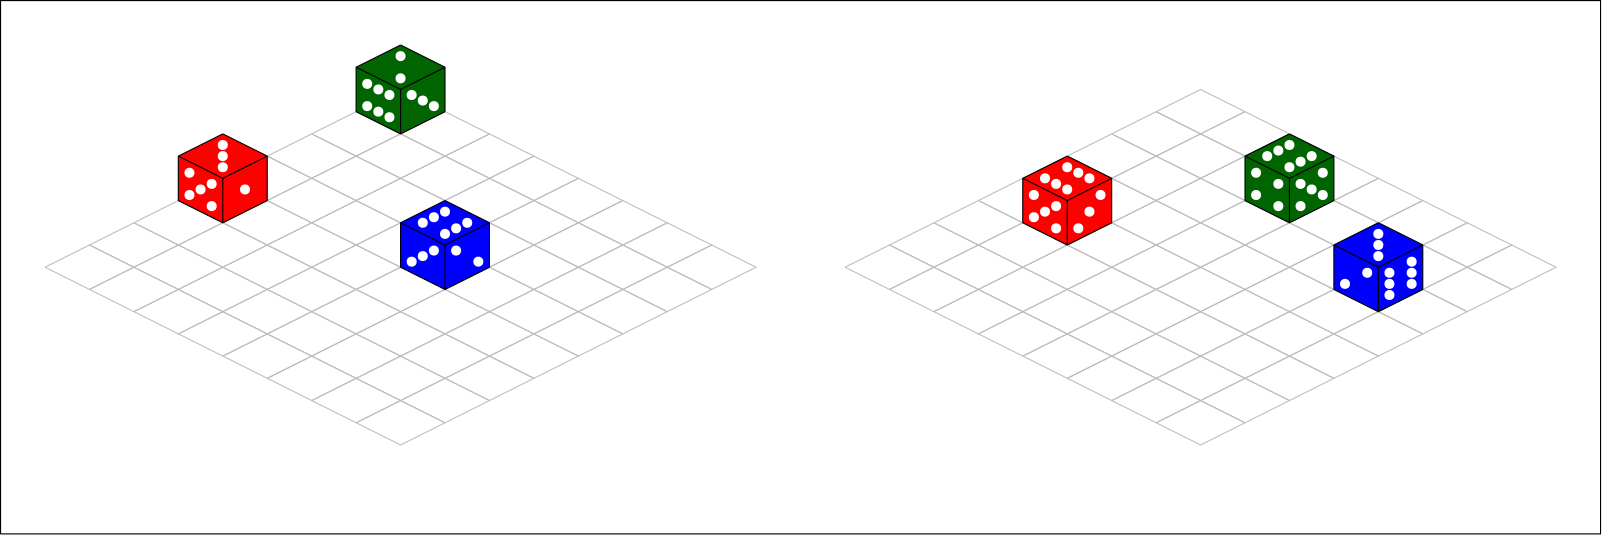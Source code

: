 <?xml version="1.0"?>
<!DOCTYPE ipe SYSTEM "ipe.dtd">
<ipe version="70005" creator="Ipe 7.1.5">
<info created="D:20140607204903" modified="D:20150103175643"/>
<ipestyle name="basic">
<symbol name="arrow/arc(spx)">
<path stroke="sym-stroke" fill="sym-stroke" pen="sym-pen">
0 0 m
-1 0.333 l
-1 -0.333 l
h
</path>
</symbol>
<symbol name="arrow/farc(spx)">
<path stroke="sym-stroke" fill="white" pen="sym-pen">
0 0 m
-1 0.333 l
-1 -0.333 l
h
</path>
</symbol>
<symbol name="mark/circle(sx)" transformations="translations">
<path fill="sym-stroke">
0.6 0 0 0.6 0 0 e
0.4 0 0 0.4 0 0 e
</path>
</symbol>
<symbol name="mark/disk(sx)" transformations="translations">
<path fill="sym-stroke">
0.6 0 0 0.6 0 0 e
</path>
</symbol>
<symbol name="mark/fdisk(sfx)" transformations="translations">
<group>
<path fill="sym-fill">
0.5 0 0 0.5 0 0 e
</path>
<path fill="sym-stroke" fillrule="eofill">
0.6 0 0 0.6 0 0 e
0.4 0 0 0.4 0 0 e
</path>
</group>
</symbol>
<symbol name="mark/box(sx)" transformations="translations">
<path fill="sym-stroke" fillrule="eofill">
-0.6 -0.6 m
0.6 -0.6 l
0.6 0.6 l
-0.6 0.6 l
h
-0.4 -0.4 m
0.4 -0.4 l
0.4 0.4 l
-0.4 0.4 l
h
</path>
</symbol>
<symbol name="mark/square(sx)" transformations="translations">
<path fill="sym-stroke">
-0.6 -0.6 m
0.6 -0.6 l
0.6 0.6 l
-0.6 0.6 l
h
</path>
</symbol>
<symbol name="mark/fsquare(sfx)" transformations="translations">
<group>
<path fill="sym-fill">
-0.5 -0.5 m
0.5 -0.5 l
0.5 0.5 l
-0.5 0.5 l
h
</path>
<path fill="sym-stroke" fillrule="eofill">
-0.6 -0.6 m
0.6 -0.6 l
0.6 0.6 l
-0.6 0.6 l
h
-0.4 -0.4 m
0.4 -0.4 l
0.4 0.4 l
-0.4 0.4 l
h
</path>
</group>
</symbol>
<symbol name="mark/cross(sx)" transformations="translations">
<group>
<path fill="sym-stroke">
-0.43 -0.57 m
0.57 0.43 l
0.43 0.57 l
-0.57 -0.43 l
h
</path>
<path fill="sym-stroke">
-0.43 0.57 m
0.57 -0.43 l
0.43 -0.57 l
-0.57 0.43 l
h
</path>
</group>
</symbol>
<symbol name="arrow/fnormal(spx)">
<path stroke="sym-stroke" fill="white" pen="sym-pen">
0 0 m
-1 0.333 l
-1 -0.333 l
h
</path>
</symbol>
<symbol name="arrow/pointed(spx)">
<path stroke="sym-stroke" fill="sym-stroke" pen="sym-pen">
0 0 m
-1 0.333 l
-0.8 0 l
-1 -0.333 l
h
</path>
</symbol>
<symbol name="arrow/fpointed(spx)">
<path stroke="sym-stroke" fill="white" pen="sym-pen">
0 0 m
-1 0.333 l
-0.8 0 l
-1 -0.333 l
h
</path>
</symbol>
<symbol name="arrow/linear(spx)">
<path stroke="sym-stroke" pen="sym-pen">
-1 0.333 m
0 0 l
-1 -0.333 l
</path>
</symbol>
<symbol name="arrow/fdouble(spx)">
<path stroke="sym-stroke" fill="white" pen="sym-pen">
0 0 m
-1 0.333 l
-1 -0.333 l
h
-1 0 m
-2 0.333 l
-2 -0.333 l
h
</path>
</symbol>
<symbol name="arrow/double(spx)">
<path stroke="sym-stroke" fill="sym-stroke" pen="sym-pen">
0 0 m
-1 0.333 l
-1 -0.333 l
h
-1 0 m
-2 0.333 l
-2 -0.333 l
h
</path>
</symbol>
<pen name="heavier" value="0.8"/>
<pen name="fat" value="1.2"/>
<pen name="ultrafat" value="2"/>
<symbolsize name="large" value="5"/>
<symbolsize name="small" value="2"/>
<symbolsize name="tiny" value="1.1"/>
<arrowsize name="large" value="10"/>
<arrowsize name="small" value="5"/>
<arrowsize name="tiny" value="3"/>
<color name="red" value="1 0 0"/>
<color name="green" value="0 1 0"/>
<color name="blue" value="0 0 1"/>
<color name="yellow" value="1 1 0"/>
<color name="orange" value="1 0.647 0"/>
<color name="gold" value="1 0.843 0"/>
<color name="purple" value="0.627 0.125 0.941"/>
<color name="gray" value="0.745"/>
<color name="brown" value="0.647 0.165 0.165"/>
<color name="navy" value="0 0 0.502"/>
<color name="pink" value="1 0.753 0.796"/>
<color name="seagreen" value="0.18 0.545 0.341"/>
<color name="turquoise" value="0.251 0.878 0.816"/>
<color name="violet" value="0.933 0.51 0.933"/>
<color name="darkblue" value="0 0 0.545"/>
<color name="darkcyan" value="0 0.545 0.545"/>
<color name="darkgray" value="0.663"/>
<color name="darkgreen" value="0 0.392 0"/>
<color name="darkmagenta" value="0.545 0 0.545"/>
<color name="darkorange" value="1 0.549 0"/>
<color name="darkred" value="0.545 0 0"/>
<color name="lightblue" value="0.678 0.847 0.902"/>
<color name="lightcyan" value="0.878 1 1"/>
<color name="lightgray" value="0.827"/>
<color name="lightgreen" value="0.565 0.933 0.565"/>
<color name="lightyellow" value="1 1 0.878"/>
<dashstyle name="dashed" value="[4] 0"/>
<dashstyle name="dotted" value="[1 3] 0"/>
<dashstyle name="dash dotted" value="[4 2 1 2] 0"/>
<dashstyle name="dash dot dotted" value="[4 2 1 2 1 2] 0"/>
<textsize name="large" value="\large"/>
<textsize name="Large" value="\Large"/>
<textsize name="LARGE" value="\LARGE"/>
<textsize name="huge" value="\huge"/>
<textsize name="Huge" value="\Huge"/>
<textsize name="small" value="\small"/>
<textsize name="footnote" value="\footnotesize"/>
<textsize name="tiny" value="\tiny"/>
<textstyle name="center" begin="\begin{center}" end="\end{center}"/>
<textstyle name="itemize" begin="\begin{itemize}" end="\end{itemize}"/>
<textstyle name="item" begin="\begin{itemize}\item{}" end="\end{itemize}"/>
<gridsize name="4 pts" value="4"/>
<gridsize name="8 pts (~3 mm)" value="8"/>
<gridsize name="16 pts (~6 mm)" value="16"/>
<gridsize name="32 pts (~12 mm)" value="32"/>
<gridsize name="10 pts (~3.5 mm)" value="10"/>
<gridsize name="20 pts (~7 mm)" value="20"/>
<gridsize name="14 pts (~5 mm)" value="14"/>
<gridsize name="28 pts (~10 mm)" value="28"/>
<gridsize name="56 pts (~20 mm)" value="56"/>
<anglesize name="90 deg" value="90"/>
<anglesize name="60 deg" value="60"/>
<anglesize name="45 deg" value="45"/>
<anglesize name="30 deg" value="30"/>
<anglesize name="22.5 deg" value="22.5"/>
<tiling name="falling" angle="-60" step="4" width="1"/>
<tiling name="rising" angle="30" step="4" width="1"/>
</ipestyle>
<page>
<layer name="alpha"/>
<layer name="beta"/>
<view layers="alpha beta" active="alpha"/>
<group layer="beta" matrix="0.5 0 0 0.5 0 112">
<path stroke="gray">
256 176 m
288 160 l
320 176 l
288 192 l
256 176 l
</path>
<path matrix="1 0 0 1 32 16" stroke="gray">
256 176 m
288 160 l
320 176 l
288 192 l
256 176 l
</path>
<path matrix="1 0 0 1 64 32" stroke="gray">
256 176 m
288 160 l
320 176 l
288 192 l
256 176 l
</path>
<path matrix="1 0 0 1 96 48" stroke="gray">
256 176 m
288 160 l
320 176 l
288 192 l
256 176 l
</path>
<path matrix="1 0 0 1 128 64" stroke="gray">
256 176 m
288 160 l
320 176 l
288 192 l
256 176 l
</path>
<path matrix="1 0 0 1 160 80" stroke="gray">
256 176 m
288 160 l
320 176 l
288 192 l
256 176 l
</path>
<path matrix="1 0 0 1 192 96" stroke="gray">
256 176 m
288 160 l
320 176 l
288 192 l
256 176 l
</path>
<path matrix="1 0 0 1 224 112" stroke="gray">
256 176 m
288 160 l
320 176 l
288 192 l
256 176 l
</path>
<path matrix="1 0 0 1 -32 16" stroke="gray">
256 176 m
288 160 l
320 176 l
288 192 l
256 176 l
</path>
<path matrix="1 0 0 1 0 32" stroke="gray">
256 176 m
288 160 l
320 176 l
288 192 l
256 176 l
</path>
<path matrix="1 0 0 1 32 48" stroke="gray">
256 176 m
288 160 l
320 176 l
288 192 l
256 176 l
</path>
<path matrix="1 0 0 1 64 64" stroke="gray">
256 176 m
288 160 l
320 176 l
288 192 l
256 176 l
</path>
<path matrix="1 0 0 1 96 80" stroke="gray">
256 176 m
288 160 l
320 176 l
288 192 l
256 176 l
</path>
<path matrix="1 0 0 1 128 96" stroke="gray">
256 176 m
288 160 l
320 176 l
288 192 l
256 176 l
</path>
<path matrix="1 0 0 1 160 112" stroke="gray">
256 176 m
288 160 l
320 176 l
288 192 l
256 176 l
</path>
<path matrix="1 0 0 1 192 128" stroke="gray">
256 176 m
288 160 l
320 176 l
288 192 l
256 176 l
</path>
<path matrix="1 0 0 1 -64 32" stroke="gray">
256 176 m
288 160 l
320 176 l
288 192 l
256 176 l
</path>
<path matrix="1 0 0 1 -32 48" stroke="gray">
256 176 m
288 160 l
320 176 l
288 192 l
256 176 l
</path>
<path matrix="1 0 0 1 0 64" stroke="gray">
256 176 m
288 160 l
320 176 l
288 192 l
256 176 l
</path>
<path matrix="1 0 0 1 32 80" stroke="gray">
256 176 m
288 160 l
320 176 l
288 192 l
256 176 l
</path>
<path matrix="1 0 0 1 64 96" stroke="gray">
256 176 m
288 160 l
320 176 l
288 192 l
256 176 l
</path>
<path matrix="1 0 0 1 96 112" stroke="gray">
256 176 m
288 160 l
320 176 l
288 192 l
256 176 l
</path>
<path matrix="1 0 0 1 128 128" stroke="gray">
256 176 m
288 160 l
320 176 l
288 192 l
256 176 l
</path>
<path matrix="1 0 0 1 160 144" stroke="gray">
256 176 m
288 160 l
320 176 l
288 192 l
256 176 l
</path>
<path matrix="1 0 0 1 -96 48" stroke="gray">
256 176 m
288 160 l
320 176 l
288 192 l
256 176 l
</path>
<path matrix="1 0 0 1 -64 64" stroke="gray">
256 176 m
288 160 l
320 176 l
288 192 l
256 176 l
</path>
<path matrix="1 0 0 1 -32 80" stroke="gray">
256 176 m
288 160 l
320 176 l
288 192 l
256 176 l
</path>
<path matrix="1 0 0 1 0 96" stroke="gray">
256 176 m
288 160 l
320 176 l
288 192 l
256 176 l
</path>
<path matrix="1 0 0 1 32 112" stroke="gray">
256 176 m
288 160 l
320 176 l
288 192 l
256 176 l
</path>
<path matrix="1 0 0 1 64 128" stroke="gray">
256 176 m
288 160 l
320 176 l
288 192 l
256 176 l
</path>
<path matrix="1 0 0 1 96 144" stroke="gray">
256 176 m
288 160 l
320 176 l
288 192 l
256 176 l
</path>
<path matrix="1 0 0 1 128 160" stroke="gray">
256 176 m
288 160 l
320 176 l
288 192 l
256 176 l
</path>
<path matrix="1 0 0 1 -128 64" stroke="gray">
256 176 m
288 160 l
320 176 l
288 192 l
256 176 l
</path>
<path matrix="1 0 0 1 -96 80" stroke="gray">
256 176 m
288 160 l
320 176 l
288 192 l
256 176 l
</path>
<path matrix="1 0 0 1 -64 96" stroke="gray">
256 176 m
288 160 l
320 176 l
288 192 l
256 176 l
</path>
<path matrix="1 0 0 1 -32 112" stroke="gray">
256 176 m
288 160 l
320 176 l
288 192 l
256 176 l
</path>
<path matrix="1 0 0 1 0 128" stroke="gray">
256 176 m
288 160 l
320 176 l
288 192 l
256 176 l
</path>
<path matrix="1 0 0 1 32 144" stroke="gray">
256 176 m
288 160 l
320 176 l
288 192 l
256 176 l
</path>
<path matrix="1 0 0 1 64 160" stroke="gray">
256 176 m
288 160 l
320 176 l
288 192 l
256 176 l
</path>
<path matrix="1 0 0 1 96 176" stroke="gray">
256 176 m
288 160 l
320 176 l
288 192 l
256 176 l
</path>
<path matrix="1 0 0 1 -160 80" stroke="gray">
256 176 m
288 160 l
320 176 l
288 192 l
256 176 l
</path>
<path matrix="1 0 0 1 -128 96" stroke="gray">
256 176 m
288 160 l
320 176 l
288 192 l
256 176 l
</path>
<path matrix="1 0 0 1 -96 112" stroke="gray">
256 176 m
288 160 l
320 176 l
288 192 l
256 176 l
</path>
<path matrix="1 0 0 1 -64 128" stroke="gray">
256 176 m
288 160 l
320 176 l
288 192 l
256 176 l
</path>
<path matrix="1 0 0 1 -32 144" stroke="gray">
256 176 m
288 160 l
320 176 l
288 192 l
256 176 l
</path>
<path matrix="1 0 0 1 0 160" stroke="gray">
256 176 m
288 160 l
320 176 l
288 192 l
256 176 l
</path>
<path matrix="1 0 0 1 32 176" stroke="gray">
256 176 m
288 160 l
320 176 l
288 192 l
256 176 l
</path>
<path matrix="1 0 0 1 64 192" stroke="gray">
256 176 m
288 160 l
320 176 l
288 192 l
256 176 l
</path>
<path matrix="1 0 0 1 -192 96" stroke="gray">
256 176 m
288 160 l
320 176 l
288 192 l
256 176 l
</path>
<path matrix="1 0 0 1 -160 112" stroke="gray">
256 176 m
288 160 l
320 176 l
288 192 l
256 176 l
</path>
<path matrix="1 0 0 1 -128 128" stroke="gray">
256 176 m
288 160 l
320 176 l
288 192 l
256 176 l
</path>
<path matrix="1 0 0 1 -96 144" stroke="gray">
256 176 m
288 160 l
320 176 l
288 192 l
256 176 l
</path>
<path matrix="1 0 0 1 -64 160" stroke="gray">
256 176 m
288 160 l
320 176 l
288 192 l
256 176 l
</path>
<path matrix="1 0 0 1 -32 176" stroke="gray">
256 176 m
288 160 l
320 176 l
288 192 l
256 176 l
</path>
<path matrix="1 0 0 1 0 192" stroke="gray">
256 176 m
288 160 l
320 176 l
288 192 l
256 176 l
</path>
<path matrix="1 0 0 1 32 208" stroke="gray">
256 176 m
288 160 l
320 176 l
288 192 l
256 176 l
</path>
<path matrix="1 0 0 1 -224 112" stroke="gray">
256 176 m
288 160 l
320 176 l
288 192 l
256 176 l
</path>
<path matrix="1 0 0 1 -192 128" stroke="gray">
256 176 m
288 160 l
320 176 l
288 192 l
256 176 l
</path>
<path matrix="1 0 0 1 -160 144" stroke="gray">
256 176 m
288 160 l
320 176 l
288 192 l
256 176 l
</path>
<path matrix="1 0 0 1 -128 160" stroke="gray">
256 176 m
288 160 l
320 176 l
288 192 l
256 176 l
</path>
<path matrix="1 0 0 1 -96 176" stroke="gray">
256 176 m
288 160 l
320 176 l
288 192 l
256 176 l
</path>
<path matrix="1 0 0 1 -64 192" stroke="gray">
256 176 m
288 160 l
320 176 l
288 192 l
256 176 l
</path>
<path matrix="1 0 0 1 -32 208" stroke="gray">
256 176 m
288 160 l
320 176 l
288 192 l
256 176 l
</path>
<path matrix="1 0 0 1 0 224" stroke="gray">
256 176 m
288 160 l
320 176 l
288 192 l
256 176 l
</path>
</group>
<group layer="alpha" matrix="0.5 0 0 0.5 4 68">
<path matrix="1 0 0 1 -136 88" stroke="black" fill="red">
288 384 m
256 368 l
256 336 l
288 320 l
320 336 l
320 368 l
288 384 l
288 384 l
</path>
<path matrix="1 0 0 1 -136 88" stroke="black" fill="red">
256 368 m
288 352 l
320 368 l
320 368 l
</path>
<path matrix="1 0 0 1 -136 88" stroke="black" fill="red">
288 352 m
288 320 l
288 320 l
</path>
</group>
<use matrix="0.5 0 0 0.5 48 64" name="mark/disk(sx)" pos="64 464" size="normal" stroke="white"/>
<use matrix="0.5 0 0 0.5 48 64" name="mark/disk(sx)" pos="64 472" size="normal" stroke="white"/>
<use matrix="0.5 0 0 0.5 48 64" name="mark/disk(sx)" pos="64 456" size="normal" stroke="white"/>
<use matrix="0.5 0 0 0.5 48 64" name="mark/disk(sx)" pos="48 440" size="normal" stroke="white"/>
<use matrix="0.5 0 0 0.5 48 64" name="mark/disk(sx)" pos="40 452" size="normal" stroke="white"/>
<use matrix="0.5 0 0 0.5 48 64" name="mark/disk(sx)" pos="40 436" size="normal" stroke="white"/>
<use matrix="0.5 0 0 0.5 48 64" name="mark/disk(sx)" pos="56 428" size="normal" stroke="white"/>
<use matrix="0.5 0 0 0.5 48 64" name="mark/disk(sx)" pos="56 444" size="normal" stroke="white"/>
<use matrix="0.5 0 0 0.5 48 64" name="mark/disk(sx)" pos="80 440" size="normal" stroke="white"/>
<group matrix="0.5 0 0 0.5 68 100">
<path matrix="1 0 0 1 -136 88" stroke="black" fill="darkgreen">
288 384 m
256 368 l
256 336 l
288 320 l
320 336 l
320 368 l
288 384 l
288 384 l
</path>
<path matrix="1 0 0 1 -136 88" stroke="black" fill="darkgreen">
256 368 m
288 352 l
320 368 l
320 368 l
</path>
<path matrix="1 0 0 1 -136 88" stroke="black" fill="darkgreen">
288 352 m
288 320 l
288 320 l
</path>
</group>
<use matrix="0.5 0 0 0.5 112 96" name="mark/disk(sx)" pos="64 472" size="normal" stroke="white"/>
<use matrix="0.5 0 0 0.5 112 96" name="mark/disk(sx)" pos="64 456" size="normal" stroke="white"/>
<use matrix="0.5 0 0 0.5 112 96" name="mark/disk(sx)" pos="48 448" size="normal" stroke="white"/>
<use matrix="0.5 0 0 0.5 112 96" name="mark/disk(sx)" pos="40 452" size="normal" stroke="white"/>
<use matrix="0.5 0 0 0.5 112 96" name="mark/disk(sx)" pos="40 436" size="normal" stroke="white"/>
<use matrix="0.5 0 0 0.5 112 96" name="mark/disk(sx)" pos="48 432" size="normal" stroke="white"/>
<use matrix="0.5 0 0 0.5 112 96" name="mark/disk(sx)" pos="56 428" size="normal" stroke="white"/>
<use matrix="0.5 0 0 0.5 112 96" name="mark/disk(sx)" pos="56 444" size="normal" stroke="white"/>
<use matrix="0.5 0 0 0.5 112 96" name="mark/disk(sx)" pos="72 444" size="normal" stroke="white"/>
<use matrix="0.5 0 0 0.5 112 96" name="mark/disk(sx)" pos="88 436" size="normal" stroke="white"/>
<use matrix="0.5 0 0 0.5 112 96" name="mark/disk(sx)" pos="80 440" size="normal" stroke="white"/>
<group matrix="0.5 0 0 0.5 84 44">
<path matrix="1 0 0 1 -136 88" stroke="black" fill="blue">
288 384 m
256 368 l
256 336 l
288 320 l
320 336 l
320 368 l
288 384 l
288 384 l
</path>
<path matrix="1 0 0 1 -136 88" stroke="black" fill="blue">
256 368 m
288 352 l
320 368 l
320 368 l
</path>
<path matrix="1 0 0 1 -136 88" stroke="black" fill="blue">
288 352 m
288 320 l
288 320 l
</path>
</group>
<use matrix="0.5 0 0 0.5 128 40" name="mark/disk(sx)" pos="56 468" size="normal" stroke="white"/>
<use matrix="0.5 0 0 0.5 128 40" name="mark/disk(sx)" pos="64 472" size="normal" stroke="white"/>
<use matrix="0.5 0 0 0.5 128 40" name="mark/disk(sx)" pos="80 464" size="normal" stroke="white"/>
<use matrix="0.5 0 0 0.5 128 40" name="mark/disk(sx)" pos="72 460" size="normal" stroke="white"/>
<use matrix="0.5 0 0 0.5 128 40" name="mark/disk(sx)" pos="64 456" size="normal" stroke="white"/>
<use matrix="0.5 0 0 0.5 128 40" name="mark/disk(sx)" pos="48 464" size="normal" stroke="white"/>
<use matrix="0.5 0 0 0.5 128 40" name="mark/disk(sx)" pos="48 440" size="normal" stroke="white"/>
<use matrix="0.5 0 0 0.5 128 40" name="mark/disk(sx)" pos="40 436" size="normal" stroke="white"/>
<use matrix="0.5 0 0 0.5 128 40" name="mark/disk(sx)" pos="56 444" size="normal" stroke="white"/>
<use matrix="0.5 0 0 0.5 128 40" name="mark/disk(sx)" pos="72 444" size="normal" stroke="white"/>
<use matrix="0.5 0 0 0.5 128 40" name="mark/disk(sx)" pos="88 436" size="normal" stroke="white"/>
<group layer="beta" matrix="0.5 0 0 0.5 288 112">
<path stroke="gray">
256 176 m
288 160 l
320 176 l
288 192 l
256 176 l
</path>
<path matrix="1 0 0 1 32 16" stroke="gray">
256 176 m
288 160 l
320 176 l
288 192 l
256 176 l
</path>
<path matrix="1 0 0 1 64 32" stroke="gray">
256 176 m
288 160 l
320 176 l
288 192 l
256 176 l
</path>
<path matrix="1 0 0 1 96 48" stroke="gray">
256 176 m
288 160 l
320 176 l
288 192 l
256 176 l
</path>
<path matrix="1 0 0 1 128 64" stroke="gray">
256 176 m
288 160 l
320 176 l
288 192 l
256 176 l
</path>
<path matrix="1 0 0 1 160 80" stroke="gray">
256 176 m
288 160 l
320 176 l
288 192 l
256 176 l
</path>
<path matrix="1 0 0 1 192 96" stroke="gray">
256 176 m
288 160 l
320 176 l
288 192 l
256 176 l
</path>
<path matrix="1 0 0 1 224 112" stroke="gray">
256 176 m
288 160 l
320 176 l
288 192 l
256 176 l
</path>
<path matrix="1 0 0 1 -32 16" stroke="gray">
256 176 m
288 160 l
320 176 l
288 192 l
256 176 l
</path>
<path matrix="1 0 0 1 0 32" stroke="gray">
256 176 m
288 160 l
320 176 l
288 192 l
256 176 l
</path>
<path matrix="1 0 0 1 32 48" stroke="gray">
256 176 m
288 160 l
320 176 l
288 192 l
256 176 l
</path>
<path matrix="1 0 0 1 64 64" stroke="gray">
256 176 m
288 160 l
320 176 l
288 192 l
256 176 l
</path>
<path matrix="1 0 0 1 96 80" stroke="gray">
256 176 m
288 160 l
320 176 l
288 192 l
256 176 l
</path>
<path matrix="1 0 0 1 128 96" stroke="gray">
256 176 m
288 160 l
320 176 l
288 192 l
256 176 l
</path>
<path matrix="1 0 0 1 160 112" stroke="gray">
256 176 m
288 160 l
320 176 l
288 192 l
256 176 l
</path>
<path matrix="1 0 0 1 192 128" stroke="gray">
256 176 m
288 160 l
320 176 l
288 192 l
256 176 l
</path>
<path matrix="1 0 0 1 -64 32" stroke="gray">
256 176 m
288 160 l
320 176 l
288 192 l
256 176 l
</path>
<path matrix="1 0 0 1 -32 48" stroke="gray">
256 176 m
288 160 l
320 176 l
288 192 l
256 176 l
</path>
<path matrix="1 0 0 1 0 64" stroke="gray">
256 176 m
288 160 l
320 176 l
288 192 l
256 176 l
</path>
<path matrix="1 0 0 1 32 80" stroke="gray">
256 176 m
288 160 l
320 176 l
288 192 l
256 176 l
</path>
<path matrix="1 0 0 1 64 96" stroke="gray">
256 176 m
288 160 l
320 176 l
288 192 l
256 176 l
</path>
<path matrix="1 0 0 1 96 112" stroke="gray">
256 176 m
288 160 l
320 176 l
288 192 l
256 176 l
</path>
<path matrix="1 0 0 1 128 128" stroke="gray">
256 176 m
288 160 l
320 176 l
288 192 l
256 176 l
</path>
<path matrix="1 0 0 1 160 144" stroke="gray">
256 176 m
288 160 l
320 176 l
288 192 l
256 176 l
</path>
<path matrix="1 0 0 1 -96 48" stroke="gray">
256 176 m
288 160 l
320 176 l
288 192 l
256 176 l
</path>
<path matrix="1 0 0 1 -64 64" stroke="gray">
256 176 m
288 160 l
320 176 l
288 192 l
256 176 l
</path>
<path matrix="1 0 0 1 -32 80" stroke="gray">
256 176 m
288 160 l
320 176 l
288 192 l
256 176 l
</path>
<path matrix="1 0 0 1 0 96" stroke="gray">
256 176 m
288 160 l
320 176 l
288 192 l
256 176 l
</path>
<path matrix="1 0 0 1 32 112" stroke="gray">
256 176 m
288 160 l
320 176 l
288 192 l
256 176 l
</path>
<path matrix="1 0 0 1 64 128" stroke="gray">
256 176 m
288 160 l
320 176 l
288 192 l
256 176 l
</path>
<path matrix="1 0 0 1 96 144" stroke="gray">
256 176 m
288 160 l
320 176 l
288 192 l
256 176 l
</path>
<path matrix="1 0 0 1 128 160" stroke="gray">
256 176 m
288 160 l
320 176 l
288 192 l
256 176 l
</path>
<path matrix="1 0 0 1 -128 64" stroke="gray">
256 176 m
288 160 l
320 176 l
288 192 l
256 176 l
</path>
<path matrix="1 0 0 1 -96 80" stroke="gray">
256 176 m
288 160 l
320 176 l
288 192 l
256 176 l
</path>
<path matrix="1 0 0 1 -64 96" stroke="gray">
256 176 m
288 160 l
320 176 l
288 192 l
256 176 l
</path>
<path matrix="1 0 0 1 -32 112" stroke="gray">
256 176 m
288 160 l
320 176 l
288 192 l
256 176 l
</path>
<path matrix="1 0 0 1 0 128" stroke="gray">
256 176 m
288 160 l
320 176 l
288 192 l
256 176 l
</path>
<path matrix="1 0 0 1 32 144" stroke="gray">
256 176 m
288 160 l
320 176 l
288 192 l
256 176 l
</path>
<path matrix="1 0 0 1 64 160" stroke="gray">
256 176 m
288 160 l
320 176 l
288 192 l
256 176 l
</path>
<path matrix="1 0 0 1 96 176" stroke="gray">
256 176 m
288 160 l
320 176 l
288 192 l
256 176 l
</path>
<path matrix="1 0 0 1 -160 80" stroke="gray">
256 176 m
288 160 l
320 176 l
288 192 l
256 176 l
</path>
<path matrix="1 0 0 1 -128 96" stroke="gray">
256 176 m
288 160 l
320 176 l
288 192 l
256 176 l
</path>
<path matrix="1 0 0 1 -96 112" stroke="gray">
256 176 m
288 160 l
320 176 l
288 192 l
256 176 l
</path>
<path matrix="1 0 0 1 -64 128" stroke="gray">
256 176 m
288 160 l
320 176 l
288 192 l
256 176 l
</path>
<path matrix="1 0 0 1 -32 144" stroke="gray">
256 176 m
288 160 l
320 176 l
288 192 l
256 176 l
</path>
<path matrix="1 0 0 1 0 160" stroke="gray">
256 176 m
288 160 l
320 176 l
288 192 l
256 176 l
</path>
<path matrix="1 0 0 1 32 176" stroke="gray">
256 176 m
288 160 l
320 176 l
288 192 l
256 176 l
</path>
<path matrix="1 0 0 1 64 192" stroke="gray">
256 176 m
288 160 l
320 176 l
288 192 l
256 176 l
</path>
<path matrix="1 0 0 1 -192 96" stroke="gray">
256 176 m
288 160 l
320 176 l
288 192 l
256 176 l
</path>
<path matrix="1 0 0 1 -160 112" stroke="gray">
256 176 m
288 160 l
320 176 l
288 192 l
256 176 l
</path>
<path matrix="1 0 0 1 -128 128" stroke="gray">
256 176 m
288 160 l
320 176 l
288 192 l
256 176 l
</path>
<path matrix="1 0 0 1 -96 144" stroke="gray">
256 176 m
288 160 l
320 176 l
288 192 l
256 176 l
</path>
<path matrix="1 0 0 1 -64 160" stroke="gray">
256 176 m
288 160 l
320 176 l
288 192 l
256 176 l
</path>
<path matrix="1 0 0 1 -32 176" stroke="gray">
256 176 m
288 160 l
320 176 l
288 192 l
256 176 l
</path>
<path matrix="1 0 0 1 0 192" stroke="gray">
256 176 m
288 160 l
320 176 l
288 192 l
256 176 l
</path>
<path matrix="1 0 0 1 32 208" stroke="gray">
256 176 m
288 160 l
320 176 l
288 192 l
256 176 l
</path>
<path matrix="1 0 0 1 -224 112" stroke="gray">
256 176 m
288 160 l
320 176 l
288 192 l
256 176 l
</path>
<path matrix="1 0 0 1 -192 128" stroke="gray">
256 176 m
288 160 l
320 176 l
288 192 l
256 176 l
</path>
<path matrix="1 0 0 1 -160 144" stroke="gray">
256 176 m
288 160 l
320 176 l
288 192 l
256 176 l
</path>
<path matrix="1 0 0 1 -128 160" stroke="gray">
256 176 m
288 160 l
320 176 l
288 192 l
256 176 l
</path>
<path matrix="1 0 0 1 -96 176" stroke="gray">
256 176 m
288 160 l
320 176 l
288 192 l
256 176 l
</path>
<path matrix="1 0 0 1 -64 192" stroke="gray">
256 176 m
288 160 l
320 176 l
288 192 l
256 176 l
</path>
<path matrix="1 0 0 1 -32 208" stroke="gray">
256 176 m
288 160 l
320 176 l
288 192 l
256 176 l
</path>
<path matrix="1 0 0 1 0 224" stroke="gray">
256 176 m
288 160 l
320 176 l
288 192 l
256 176 l
</path>
</group>
<group layer="alpha" matrix="0.5 0 0 0.5 308 60">
<path matrix="1 0 0 1 -136 88" stroke="black" fill="red">
288 384 m
256 368 l
256 336 l
288 320 l
320 336 l
320 368 l
288 384 l
288 384 l
</path>
<path matrix="1 0 0 1 -136 88" stroke="black" fill="red">
256 368 m
288 352 l
320 368 l
320 368 l
</path>
<path matrix="1 0 0 1 -136 88" stroke="black" fill="red">
288 352 m
288 320 l
288 320 l
</path>
</group>
<use matrix="0.5 0 0 0.5 352 56" name="mark/disk(sx)" pos="64 472" size="normal" stroke="white"/>
<use matrix="0.5 0 0 0.5 352 56" name="mark/disk(sx)" pos="72 468" size="normal" stroke="white"/>
<use matrix="0.5 0 0 0.5 352 56" name="mark/disk(sx)" pos="80 464" size="normal" stroke="white"/>
<use matrix="0.5 0 0 0.5 352 56" name="mark/disk(sx)" pos="64 456" size="normal" stroke="white"/>
<use matrix="0.5 0 0 0.5 352 56" name="mark/disk(sx)" pos="56 460" size="normal" stroke="white"/>
<use matrix="0.5 0 0 0.5 352 56" name="mark/disk(sx)" pos="48 464" size="normal" stroke="white"/>
<use matrix="0.5 0 0 0.5 352 56" name="mark/disk(sx)" pos="48 440" size="normal" stroke="white"/>
<use matrix="0.5 0 0 0.5 352 56" name="mark/disk(sx)" pos="40 452" size="normal" stroke="white"/>
<use matrix="0.5 0 0 0.5 352 56" name="mark/disk(sx)" pos="40 436" size="normal" stroke="white"/>
<use matrix="0.5 0 0 0.5 352 56" name="mark/disk(sx)" pos="56 428" size="normal" stroke="white"/>
<use matrix="0.5 0 0 0.5 352 56" name="mark/disk(sx)" pos="56 444" size="normal" stroke="white"/>
<use matrix="0.5 0 0 0.5 352 56" name="mark/disk(sx)" pos="72 428" size="normal" stroke="white"/>
<use matrix="0.5 0 0 0.5 352 56" name="mark/disk(sx)" pos="80 440" size="normal" stroke="white"/>
<use matrix="0.5 0 0 0.5 352 56" name="mark/disk(sx)" pos="88 452" size="normal" stroke="white"/>
<group matrix="0.5 0 0 0.5 388 68">
<path matrix="1 0 0 1 -136 88" stroke="black" fill="darkgreen">
288 384 m
256 368 l
256 336 l
288 320 l
320 336 l
320 368 l
288 384 l
288 384 l
</path>
<path matrix="1 0 0 1 -136 88" stroke="black" fill="darkgreen">
256 368 m
288 352 l
320 368 l
320 368 l
</path>
<path matrix="1 0 0 1 -136 88" stroke="black" fill="darkgreen">
288 352 m
288 320 l
288 320 l
</path>
</group>
<use matrix="0.5 0 0 0.5 432 68" name="mark/disk(sx)" pos="64 464" size="normal" stroke="white"/>
<use matrix="0.5 0 0 0.5 432 64" name="mark/disk(sx)" pos="80 464" size="normal" stroke="white"/>
<use matrix="0.5 0 0 0.5 432 64" name="mark/disk(sx)" pos="48 464" size="normal" stroke="white"/>
<use matrix="0.5 0 0 0.5 432 64" name="mark/disk(sx)" pos="40 452" size="normal" stroke="white"/>
<use matrix="0.5 0 0 0.5 432 64" name="mark/disk(sx)" pos="40 436" size="normal" stroke="white"/>
<use matrix="0.5 0 0 0.5 432 64" name="mark/disk(sx)" pos="56 428" size="normal" stroke="white"/>
<use matrix="0.5 0 0 0.5 432 64" name="mark/disk(sx)" pos="56 444" size="normal" stroke="white"/>
<use matrix="0.5 0 0 0.5 432 64" name="mark/disk(sx)" pos="72 444" size="normal" stroke="white"/>
<use matrix="0.5 0 0 0.5 432 64" name="mark/disk(sx)" pos="72 428" size="normal" stroke="white"/>
<use matrix="0.5 0 0 0.5 432 64" name="mark/disk(sx)" pos="88 436" size="normal" stroke="white"/>
<use matrix="0.5 0 0 0.5 432 64" name="mark/disk(sx)" pos="80 440" size="normal" stroke="white"/>
<use matrix="0.5 0 0 0.5 432 64" name="mark/disk(sx)" pos="88 452" size="normal" stroke="white"/>
<group matrix="0.5 0 0 0.5 420 36">
<path matrix="1 0 0 1 -136 88" stroke="black" fill="blue">
288 384 m
256 368 l
256 336 l
288 320 l
320 336 l
320 368 l
288 384 l
288 384 l
</path>
<path matrix="1 0 0 1 -136 88" stroke="black" fill="blue">
256 368 m
288 352 l
320 368 l
320 368 l
</path>
<path matrix="1 0 0 1 -136 88" stroke="black" fill="blue">
288 352 m
288 320 l
288 320 l
</path>
</group>
<use matrix="0.5 0 0 0.5 464 32" name="mark/disk(sx)" pos="64 464" size="normal" stroke="white"/>
<use matrix="0.5 0 0 0.5 464 32" name="mark/disk(sx)" pos="64 472" size="normal" stroke="white"/>
<use matrix="0.5 0 0 0.5 464 32" name="mark/disk(sx)" pos="64 456" size="normal" stroke="white"/>
<use matrix="0.5 0 0 0.5 464 32" name="mark/disk(sx)" pos="40 436" size="normal" stroke="white"/>
<use matrix="0.5 0 0 0.5 464 32" name="mark/disk(sx)" pos="56 444" size="normal" stroke="white"/>
<use matrix="0.5 0 0 0.5 464 32" name="mark/disk(sx)" pos="72 444" size="normal" stroke="white"/>
<use matrix="0.5 0 0 0.5 464 32" name="mark/disk(sx)" pos="72 436" size="normal" stroke="white"/>
<use matrix="0.5 0 0 0.5 464 32" name="mark/disk(sx)" pos="72 428" size="normal" stroke="white"/>
<use matrix="0.5 0 0 0.5 464 32" name="mark/disk(sx)" pos="88 436" size="normal" stroke="white"/>
<use matrix="0.5 0 0 0.5 464 32" name="mark/disk(sx)" pos="88 444" size="normal" stroke="white"/>
<use matrix="0.5 0 0 0.5 464 32" name="mark/disk(sx)" pos="88 452" size="normal" stroke="white"/>
<path layer="beta" matrix="1 0 0 1 -16 0" transformations="translations" stroke="black">
16 352 m
16 160 l
592 160 l
592 352 l
h
</path>
<use layer="alpha" matrix="0.5 0 0 0.5 424 60" name="mark/disk(sx)" pos="80 464" size="normal" stroke="white"/>
<use matrix="0.5 0 0 0.5 424 64" name="mark/disk(sx)" pos="72 468" size="normal" stroke="white"/>
<use matrix="0.5 0 0 0.5 432 60" name="mark/disk(sx)" pos="72 468" size="normal" stroke="white"/>
</page>
</ipe>
